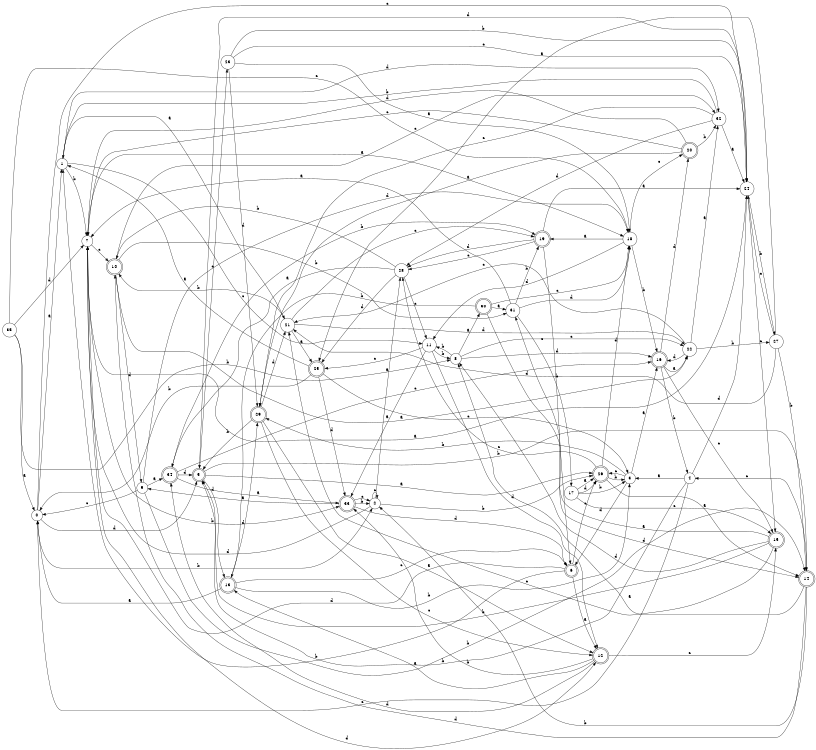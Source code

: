 digraph n29_4 {
__start0 [label="" shape="none"];

rankdir=LR;
size="8,5";

s0 [style="filled", color="black", fillcolor="white" shape="circle", label="0"];
s1 [style="filled", color="black", fillcolor="white" shape="circle", label="1"];
s2 [style="filled", color="black", fillcolor="white" shape="circle", label="2"];
s3 [style="filled", color="black", fillcolor="white" shape="circle", label="3"];
s4 [style="filled", color="black", fillcolor="white" shape="circle", label="4"];
s5 [style="rounded,filled", color="black", fillcolor="white" shape="doublecircle", label="5"];
s6 [style="rounded,filled", color="black", fillcolor="white" shape="doublecircle", label="6"];
s7 [style="filled", color="black", fillcolor="white" shape="circle", label="7"];
s8 [style="filled", color="black", fillcolor="white" shape="circle", label="8"];
s9 [style="filled", color="black", fillcolor="white" shape="circle", label="9"];
s10 [style="rounded,filled", color="black", fillcolor="white" shape="doublecircle", label="10"];
s11 [style="filled", color="black", fillcolor="white" shape="circle", label="11"];
s12 [style="rounded,filled", color="black", fillcolor="white" shape="doublecircle", label="12"];
s13 [style="rounded,filled", color="black", fillcolor="white" shape="doublecircle", label="13"];
s14 [style="rounded,filled", color="black", fillcolor="white" shape="doublecircle", label="14"];
s15 [style="rounded,filled", color="black", fillcolor="white" shape="doublecircle", label="15"];
s16 [style="rounded,filled", color="black", fillcolor="white" shape="doublecircle", label="16"];
s17 [style="filled", color="black", fillcolor="white" shape="circle", label="17"];
s18 [style="filled", color="black", fillcolor="white" shape="circle", label="18"];
s19 [style="rounded,filled", color="black", fillcolor="white" shape="doublecircle", label="19"];
s20 [style="rounded,filled", color="black", fillcolor="white" shape="doublecircle", label="20"];
s21 [style="filled", color="black", fillcolor="white" shape="circle", label="21"];
s22 [style="filled", color="black", fillcolor="white" shape="circle", label="22"];
s23 [style="filled", color="black", fillcolor="white" shape="circle", label="23"];
s24 [style="filled", color="black", fillcolor="white" shape="circle", label="24"];
s25 [style="rounded,filled", color="black", fillcolor="white" shape="doublecircle", label="25"];
s26 [style="rounded,filled", color="black", fillcolor="white" shape="doublecircle", label="26"];
s27 [style="filled", color="black", fillcolor="white" shape="circle", label="27"];
s28 [style="filled", color="black", fillcolor="white" shape="circle", label="28"];
s29 [style="rounded,filled", color="black", fillcolor="white" shape="doublecircle", label="29"];
s30 [style="rounded,filled", color="black", fillcolor="white" shape="doublecircle", label="30"];
s31 [style="filled", color="black", fillcolor="white" shape="circle", label="31"];
s32 [style="filled", color="black", fillcolor="white" shape="circle", label="32"];
s33 [style="rounded,filled", color="black", fillcolor="white" shape="doublecircle", label="33"];
s34 [style="rounded,filled", color="black", fillcolor="white" shape="doublecircle", label="34"];
s35 [style="filled", color="black", fillcolor="white" shape="circle", label="35"];
s0 -> s1 [label="a"];
s0 -> s2 [label="b"];
s0 -> s24 [label="c"];
s0 -> s5 [label="d"];
s1 -> s21 [label="a"];
s1 -> s7 [label="b"];
s1 -> s11 [label="c"];
s1 -> s32 [label="d"];
s2 -> s28 [label="a"];
s2 -> s26 [label="b"];
s2 -> s2 [label="c"];
s2 -> s7 [label="d"];
s3 -> s16 [label="a"];
s3 -> s29 [label="b"];
s3 -> s26 [label="c"];
s3 -> s6 [label="d"];
s4 -> s3 [label="a"];
s4 -> s5 [label="b"];
s4 -> s0 [label="c"];
s4 -> s24 [label="d"];
s5 -> s26 [label="a"];
s5 -> s14 [label="b"];
s5 -> s23 [label="c"];
s5 -> s13 [label="d"];
s6 -> s12 [label="a"];
s6 -> s1 [label="b"];
s6 -> s26 [label="c"];
s6 -> s7 [label="d"];
s7 -> s18 [label="a"];
s7 -> s33 [label="b"];
s7 -> s10 [label="c"];
s7 -> s12 [label="d"];
s8 -> s30 [label="a"];
s8 -> s11 [label="b"];
s8 -> s22 [label="c"];
s8 -> s16 [label="d"];
s9 -> s34 [label="a"];
s9 -> s14 [label="b"];
s9 -> s0 [label="c"];
s9 -> s18 [label="d"];
s10 -> s22 [label="a"];
s10 -> s31 [label="b"];
s10 -> s32 [label="c"];
s10 -> s9 [label="d"];
s11 -> s33 [label="a"];
s11 -> s8 [label="b"];
s11 -> s25 [label="c"];
s11 -> s12 [label="d"];
s12 -> s13 [label="a"];
s12 -> s33 [label="b"];
s12 -> s15 [label="c"];
s12 -> s34 [label="d"];
s13 -> s0 [label="a"];
s13 -> s3 [label="b"];
s13 -> s6 [label="c"];
s13 -> s29 [label="d"];
s14 -> s8 [label="a"];
s14 -> s2 [label="b"];
s14 -> s4 [label="c"];
s14 -> s10 [label="d"];
s15 -> s31 [label="a"];
s15 -> s5 [label="b"];
s15 -> s21 [label="c"];
s15 -> s8 [label="d"];
s16 -> s22 [label="a"];
s16 -> s4 [label="b"];
s16 -> s15 [label="c"];
s16 -> s20 [label="d"];
s17 -> s26 [label="a"];
s17 -> s3 [label="b"];
s17 -> s15 [label="c"];
s17 -> s26 [label="d"];
s18 -> s19 [label="a"];
s18 -> s16 [label="b"];
s18 -> s20 [label="c"];
s18 -> s11 [label="d"];
s19 -> s24 [label="a"];
s19 -> s6 [label="b"];
s19 -> s28 [label="c"];
s19 -> s28 [label="d"];
s20 -> s29 [label="a"];
s20 -> s32 [label="b"];
s20 -> s7 [label="c"];
s20 -> s7 [label="d"];
s21 -> s25 [label="a"];
s21 -> s10 [label="b"];
s21 -> s19 [label="c"];
s21 -> s22 [label="d"];
s22 -> s32 [label="a"];
s22 -> s27 [label="b"];
s22 -> s21 [label="c"];
s22 -> s16 [label="d"];
s23 -> s18 [label="a"];
s23 -> s24 [label="b"];
s23 -> s24 [label="c"];
s23 -> s29 [label="d"];
s24 -> s7 [label="a"];
s24 -> s27 [label="b"];
s24 -> s15 [label="c"];
s24 -> s5 [label="d"];
s25 -> s1 [label="a"];
s25 -> s0 [label="b"];
s25 -> s3 [label="c"];
s25 -> s33 [label="d"];
s26 -> s14 [label="a"];
s26 -> s3 [label="b"];
s26 -> s28 [label="c"];
s26 -> s18 [label="d"];
s27 -> s25 [label="a"];
s27 -> s14 [label="b"];
s27 -> s24 [label="c"];
s27 -> s21 [label="d"];
s28 -> s34 [label="a"];
s28 -> s10 [label="b"];
s28 -> s11 [label="c"];
s28 -> s25 [label="d"];
s29 -> s12 [label="a"];
s29 -> s5 [label="b"];
s29 -> s12 [label="c"];
s29 -> s21 [label="d"];
s30 -> s31 [label="a"];
s30 -> s13 [label="b"];
s30 -> s18 [label="c"];
s30 -> s14 [label="d"];
s31 -> s7 [label="a"];
s31 -> s19 [label="b"];
s31 -> s17 [label="c"];
s31 -> s18 [label="d"];
s32 -> s24 [label="a"];
s32 -> s1 [label="b"];
s32 -> s29 [label="c"];
s32 -> s28 [label="d"];
s33 -> s9 [label="a"];
s33 -> s2 [label="b"];
s33 -> s2 [label="c"];
s33 -> s6 [label="d"];
s34 -> s33 [label="a"];
s34 -> s19 [label="b"];
s34 -> s16 [label="c"];
s34 -> s5 [label="d"];
s35 -> s0 [label="a"];
s35 -> s8 [label="b"];
s35 -> s18 [label="c"];
s35 -> s7 [label="d"];

}